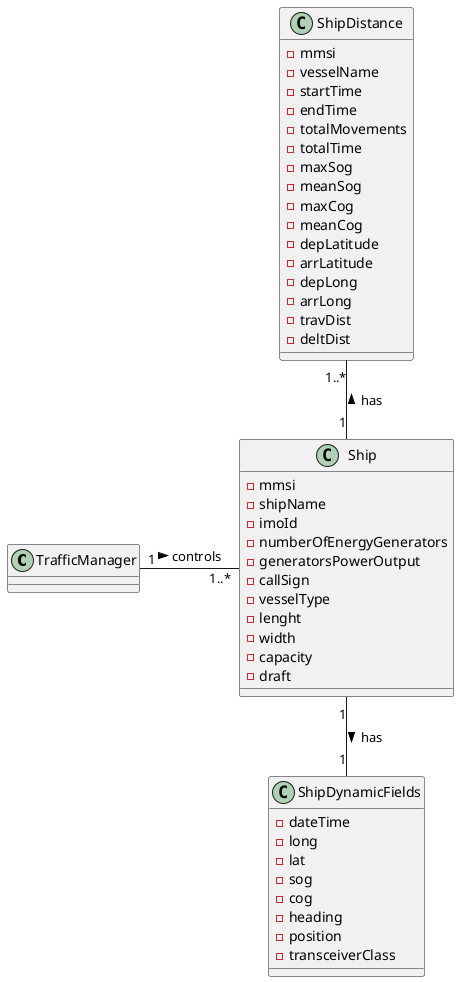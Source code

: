 @startuml
'https://plantuml.com/use-case-diagram

class TrafficManager {
}

class Ship {
 - mmsi
 - shipName
 - imoId
 - numberOfEnergyGenerators
 - generatorsPowerOutput
 - callSign
 - vesselType
 - lenght
 - width
 - capacity
 - draft
}

class ShipDynamicFields {
       - dateTime
       - long
       -lat
       -sog
       -cog
       -heading
       -position
       -transceiverClass
}

class ShipDistance {
- mmsi
- vesselName
- startTime
- endTime
- totalMovements
- totalTime
- maxSog
- meanSog
- maxCog
- meanCog
- depLatitude
- arrLatitude
- depLong
- arrLong
- travDist
- deltDist
}



TrafficManager"1" -right- "1..*"Ship : > controls
Ship "1" -down- "1"ShipDynamicFields : > has
Ship "1" -up- "1..*"ShipDistance :> has

@enduml